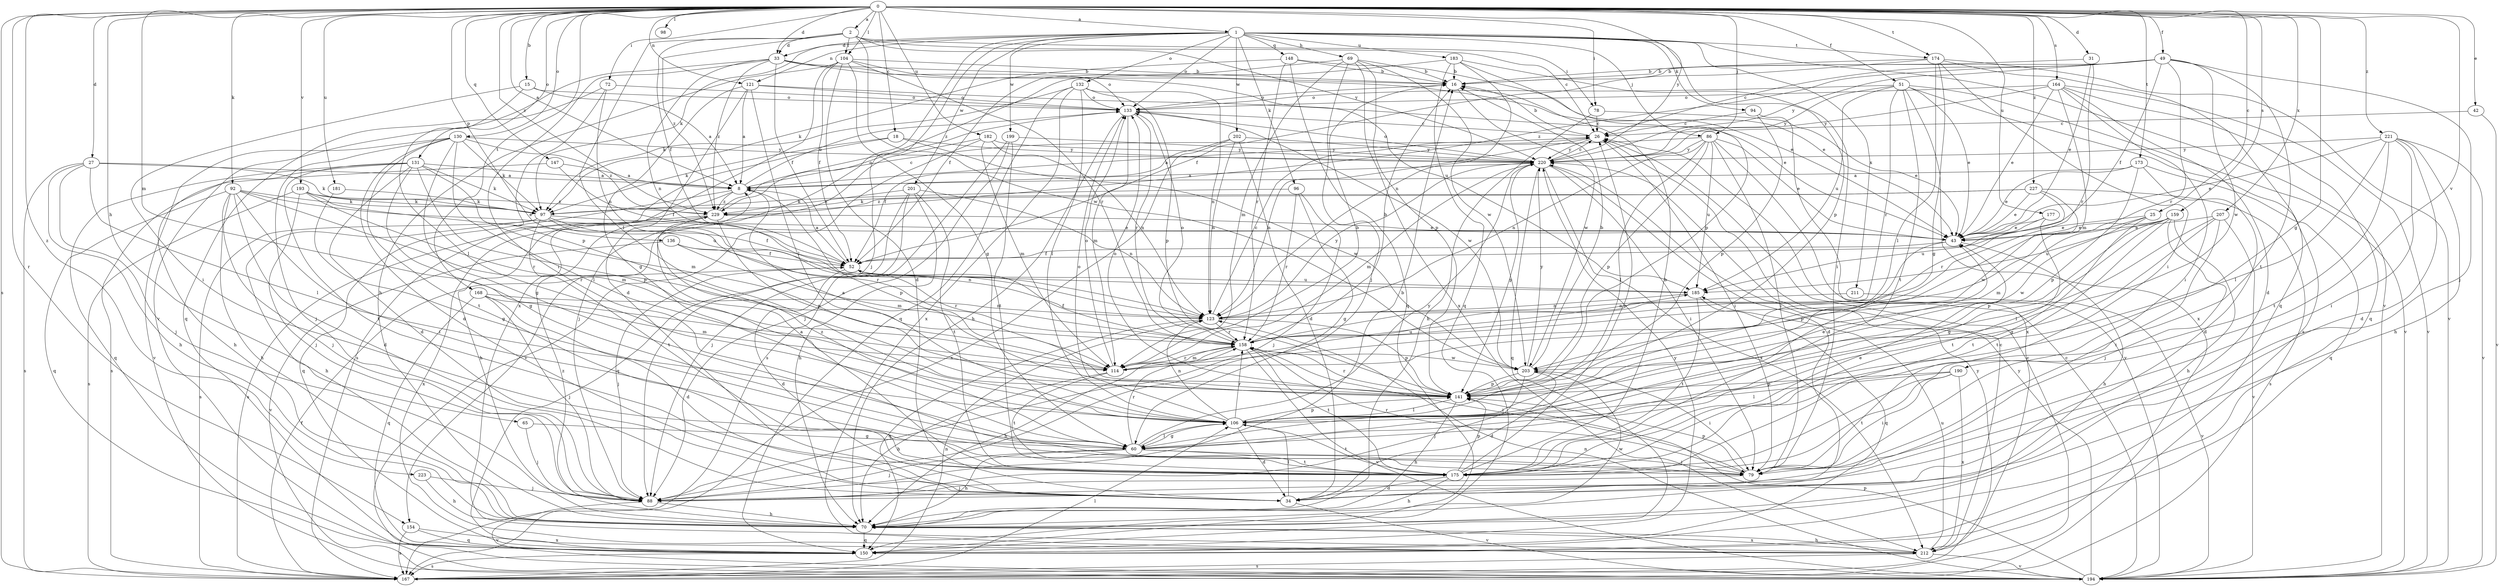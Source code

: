 strict digraph  {
0;
1;
2;
8;
15;
16;
18;
25;
26;
27;
31;
33;
34;
42;
43;
49;
51;
52;
60;
65;
69;
70;
72;
78;
79;
86;
88;
92;
94;
96;
97;
98;
104;
106;
114;
121;
123;
130;
131;
132;
133;
136;
141;
147;
148;
150;
154;
158;
159;
164;
167;
168;
173;
174;
175;
177;
181;
182;
183;
185;
190;
193;
194;
199;
201;
202;
203;
207;
211;
212;
220;
221;
223;
227;
229;
0 -> 1  [label=a];
0 -> 2  [label=a];
0 -> 8  [label=a];
0 -> 15  [label=b];
0 -> 18  [label=c];
0 -> 25  [label=c];
0 -> 27  [label=d];
0 -> 31  [label=d];
0 -> 33  [label=d];
0 -> 42  [label=e];
0 -> 49  [label=f];
0 -> 51  [label=f];
0 -> 60  [label=g];
0 -> 65  [label=h];
0 -> 72  [label=i];
0 -> 78  [label=i];
0 -> 86  [label=j];
0 -> 92  [label=k];
0 -> 98  [label=l];
0 -> 104  [label=l];
0 -> 114  [label=m];
0 -> 121  [label=n];
0 -> 130  [label=o];
0 -> 131  [label=o];
0 -> 136  [label=p];
0 -> 147  [label=q];
0 -> 154  [label=r];
0 -> 159  [label=s];
0 -> 164  [label=s];
0 -> 167  [label=s];
0 -> 168  [label=t];
0 -> 173  [label=t];
0 -> 174  [label=t];
0 -> 177  [label=u];
0 -> 181  [label=u];
0 -> 182  [label=u];
0 -> 190  [label=v];
0 -> 193  [label=v];
0 -> 207  [label=x];
0 -> 220  [label=y];
0 -> 221  [label=z];
0 -> 223  [label=z];
0 -> 227  [label=z];
0 -> 229  [label=z];
1 -> 33  [label=d];
1 -> 69  [label=h];
1 -> 86  [label=j];
1 -> 88  [label=j];
1 -> 94  [label=k];
1 -> 96  [label=k];
1 -> 97  [label=k];
1 -> 121  [label=n];
1 -> 132  [label=o];
1 -> 133  [label=o];
1 -> 141  [label=p];
1 -> 148  [label=q];
1 -> 154  [label=r];
1 -> 174  [label=t];
1 -> 183  [label=u];
1 -> 194  [label=v];
1 -> 199  [label=w];
1 -> 201  [label=w];
1 -> 202  [label=w];
1 -> 211  [label=x];
2 -> 26  [label=c];
2 -> 33  [label=d];
2 -> 52  [label=f];
2 -> 78  [label=i];
2 -> 104  [label=l];
2 -> 106  [label=l];
2 -> 203  [label=w];
2 -> 220  [label=y];
2 -> 229  [label=z];
8 -> 26  [label=c];
8 -> 70  [label=h];
8 -> 133  [label=o];
8 -> 141  [label=p];
8 -> 150  [label=q];
8 -> 229  [label=z];
15 -> 8  [label=a];
15 -> 79  [label=i];
15 -> 106  [label=l];
15 -> 133  [label=o];
16 -> 133  [label=o];
16 -> 203  [label=w];
18 -> 97  [label=k];
18 -> 167  [label=s];
18 -> 203  [label=w];
18 -> 220  [label=y];
25 -> 43  [label=e];
25 -> 114  [label=m];
25 -> 175  [label=t];
25 -> 203  [label=w];
26 -> 16  [label=b];
26 -> 79  [label=i];
26 -> 123  [label=n];
26 -> 220  [label=y];
27 -> 8  [label=a];
27 -> 70  [label=h];
27 -> 88  [label=j];
27 -> 97  [label=k];
27 -> 106  [label=l];
27 -> 167  [label=s];
31 -> 16  [label=b];
31 -> 43  [label=e];
31 -> 158  [label=r];
33 -> 16  [label=b];
33 -> 52  [label=f];
33 -> 79  [label=i];
33 -> 123  [label=n];
33 -> 133  [label=o];
33 -> 185  [label=u];
33 -> 194  [label=v];
33 -> 229  [label=z];
34 -> 106  [label=l];
34 -> 194  [label=v];
42 -> 26  [label=c];
42 -> 194  [label=v];
43 -> 52  [label=f];
43 -> 70  [label=h];
43 -> 141  [label=p];
49 -> 16  [label=b];
49 -> 26  [label=c];
49 -> 52  [label=f];
49 -> 88  [label=j];
49 -> 158  [label=r];
49 -> 175  [label=t];
49 -> 203  [label=w];
49 -> 220  [label=y];
49 -> 229  [label=z];
51 -> 43  [label=e];
51 -> 133  [label=o];
51 -> 158  [label=r];
51 -> 167  [label=s];
51 -> 175  [label=t];
51 -> 185  [label=u];
51 -> 194  [label=v];
51 -> 212  [label=x];
51 -> 220  [label=y];
52 -> 8  [label=a];
52 -> 34  [label=d];
52 -> 88  [label=j];
52 -> 158  [label=r];
52 -> 185  [label=u];
60 -> 70  [label=h];
60 -> 79  [label=i];
60 -> 88  [label=j];
60 -> 106  [label=l];
60 -> 158  [label=r];
60 -> 175  [label=t];
60 -> 220  [label=y];
60 -> 229  [label=z];
65 -> 60  [label=g];
65 -> 88  [label=j];
69 -> 16  [label=b];
69 -> 52  [label=f];
69 -> 88  [label=j];
69 -> 114  [label=m];
69 -> 141  [label=p];
69 -> 203  [label=w];
69 -> 212  [label=x];
70 -> 150  [label=q];
70 -> 203  [label=w];
70 -> 212  [label=x];
70 -> 229  [label=z];
72 -> 123  [label=n];
72 -> 133  [label=o];
72 -> 141  [label=p];
72 -> 150  [label=q];
78 -> 26  [label=c];
78 -> 43  [label=e];
78 -> 70  [label=h];
79 -> 88  [label=j];
79 -> 141  [label=p];
79 -> 158  [label=r];
86 -> 8  [label=a];
86 -> 43  [label=e];
86 -> 79  [label=i];
86 -> 106  [label=l];
86 -> 123  [label=n];
86 -> 141  [label=p];
86 -> 185  [label=u];
86 -> 194  [label=v];
86 -> 220  [label=y];
88 -> 16  [label=b];
88 -> 70  [label=h];
88 -> 194  [label=v];
92 -> 34  [label=d];
92 -> 43  [label=e];
92 -> 70  [label=h];
92 -> 79  [label=i];
92 -> 88  [label=j];
92 -> 97  [label=k];
92 -> 114  [label=m];
92 -> 150  [label=q];
94 -> 26  [label=c];
94 -> 141  [label=p];
94 -> 212  [label=x];
96 -> 60  [label=g];
96 -> 88  [label=j];
96 -> 97  [label=k];
96 -> 158  [label=r];
97 -> 43  [label=e];
97 -> 52  [label=f];
97 -> 70  [label=h];
97 -> 158  [label=r];
97 -> 167  [label=s];
97 -> 175  [label=t];
104 -> 16  [label=b];
104 -> 34  [label=d];
104 -> 43  [label=e];
104 -> 52  [label=f];
104 -> 60  [label=g];
104 -> 70  [label=h];
104 -> 158  [label=r];
104 -> 212  [label=x];
106 -> 34  [label=d];
106 -> 43  [label=e];
106 -> 60  [label=g];
106 -> 123  [label=n];
106 -> 133  [label=o];
106 -> 141  [label=p];
106 -> 158  [label=r];
106 -> 175  [label=t];
114 -> 16  [label=b];
114 -> 70  [label=h];
114 -> 133  [label=o];
114 -> 158  [label=r];
114 -> 175  [label=t];
114 -> 185  [label=u];
121 -> 8  [label=a];
121 -> 34  [label=d];
121 -> 43  [label=e];
121 -> 60  [label=g];
121 -> 106  [label=l];
121 -> 133  [label=o];
123 -> 26  [label=c];
123 -> 141  [label=p];
123 -> 150  [label=q];
123 -> 158  [label=r];
123 -> 220  [label=y];
130 -> 34  [label=d];
130 -> 60  [label=g];
130 -> 88  [label=j];
130 -> 97  [label=k];
130 -> 106  [label=l];
130 -> 175  [label=t];
130 -> 194  [label=v];
130 -> 220  [label=y];
130 -> 229  [label=z];
131 -> 8  [label=a];
131 -> 34  [label=d];
131 -> 60  [label=g];
131 -> 97  [label=k];
131 -> 114  [label=m];
131 -> 141  [label=p];
131 -> 150  [label=q];
131 -> 167  [label=s];
131 -> 175  [label=t];
132 -> 97  [label=k];
132 -> 106  [label=l];
132 -> 123  [label=n];
132 -> 133  [label=o];
132 -> 141  [label=p];
132 -> 150  [label=q];
132 -> 212  [label=x];
133 -> 26  [label=c];
133 -> 70  [label=h];
133 -> 114  [label=m];
133 -> 158  [label=r];
133 -> 203  [label=w];
136 -> 52  [label=f];
136 -> 114  [label=m];
136 -> 123  [label=n];
136 -> 194  [label=v];
141 -> 8  [label=a];
141 -> 70  [label=h];
141 -> 106  [label=l];
141 -> 133  [label=o];
141 -> 158  [label=r];
147 -> 8  [label=a];
147 -> 52  [label=f];
147 -> 70  [label=h];
148 -> 16  [label=b];
148 -> 43  [label=e];
148 -> 97  [label=k];
148 -> 150  [label=q];
148 -> 158  [label=r];
150 -> 167  [label=s];
150 -> 220  [label=y];
154 -> 150  [label=q];
154 -> 167  [label=s];
154 -> 212  [label=x];
158 -> 16  [label=b];
158 -> 52  [label=f];
158 -> 70  [label=h];
158 -> 79  [label=i];
158 -> 114  [label=m];
158 -> 133  [label=o];
158 -> 175  [label=t];
158 -> 194  [label=v];
158 -> 203  [label=w];
159 -> 43  [label=e];
159 -> 60  [label=g];
159 -> 70  [label=h];
159 -> 88  [label=j];
159 -> 141  [label=p];
159 -> 175  [label=t];
159 -> 185  [label=u];
164 -> 34  [label=d];
164 -> 43  [label=e];
164 -> 79  [label=i];
164 -> 114  [label=m];
164 -> 133  [label=o];
164 -> 150  [label=q];
164 -> 194  [label=v];
164 -> 220  [label=y];
167 -> 26  [label=c];
167 -> 52  [label=f];
167 -> 106  [label=l];
167 -> 123  [label=n];
167 -> 220  [label=y];
168 -> 34  [label=d];
168 -> 88  [label=j];
168 -> 114  [label=m];
168 -> 123  [label=n];
168 -> 150  [label=q];
173 -> 8  [label=a];
173 -> 34  [label=d];
173 -> 43  [label=e];
173 -> 141  [label=p];
173 -> 150  [label=q];
174 -> 16  [label=b];
174 -> 52  [label=f];
174 -> 60  [label=g];
174 -> 79  [label=i];
174 -> 106  [label=l];
174 -> 150  [label=q];
174 -> 194  [label=v];
175 -> 8  [label=a];
175 -> 16  [label=b];
175 -> 26  [label=c];
175 -> 34  [label=d];
175 -> 43  [label=e];
175 -> 70  [label=h];
175 -> 141  [label=p];
177 -> 43  [label=e];
177 -> 175  [label=t];
177 -> 185  [label=u];
181 -> 60  [label=g];
181 -> 97  [label=k];
182 -> 88  [label=j];
182 -> 114  [label=m];
182 -> 123  [label=n];
182 -> 194  [label=v];
182 -> 220  [label=y];
183 -> 16  [label=b];
183 -> 79  [label=i];
183 -> 123  [label=n];
183 -> 141  [label=p];
183 -> 150  [label=q];
183 -> 229  [label=z];
185 -> 123  [label=n];
185 -> 150  [label=q];
185 -> 175  [label=t];
190 -> 79  [label=i];
190 -> 106  [label=l];
190 -> 141  [label=p];
190 -> 175  [label=t];
190 -> 212  [label=x];
193 -> 88  [label=j];
193 -> 97  [label=k];
193 -> 158  [label=r];
193 -> 167  [label=s];
193 -> 185  [label=u];
193 -> 229  [label=z];
194 -> 26  [label=c];
194 -> 123  [label=n];
194 -> 141  [label=p];
194 -> 220  [label=y];
199 -> 88  [label=j];
199 -> 167  [label=s];
199 -> 175  [label=t];
199 -> 220  [label=y];
201 -> 70  [label=h];
201 -> 88  [label=j];
201 -> 123  [label=n];
201 -> 150  [label=q];
201 -> 175  [label=t];
201 -> 229  [label=z];
202 -> 34  [label=d];
202 -> 52  [label=f];
202 -> 123  [label=n];
202 -> 167  [label=s];
202 -> 220  [label=y];
203 -> 16  [label=b];
203 -> 34  [label=d];
203 -> 79  [label=i];
203 -> 88  [label=j];
203 -> 141  [label=p];
203 -> 220  [label=y];
207 -> 43  [label=e];
207 -> 60  [label=g];
207 -> 79  [label=i];
207 -> 106  [label=l];
207 -> 194  [label=v];
211 -> 123  [label=n];
211 -> 194  [label=v];
212 -> 26  [label=c];
212 -> 70  [label=h];
212 -> 167  [label=s];
212 -> 185  [label=u];
212 -> 194  [label=v];
220 -> 8  [label=a];
220 -> 26  [label=c];
220 -> 34  [label=d];
220 -> 79  [label=i];
220 -> 114  [label=m];
220 -> 133  [label=o];
220 -> 141  [label=p];
220 -> 150  [label=q];
220 -> 212  [label=x];
221 -> 34  [label=d];
221 -> 43  [label=e];
221 -> 70  [label=h];
221 -> 79  [label=i];
221 -> 106  [label=l];
221 -> 175  [label=t];
221 -> 194  [label=v];
221 -> 220  [label=y];
223 -> 70  [label=h];
223 -> 88  [label=j];
227 -> 43  [label=e];
227 -> 97  [label=k];
227 -> 158  [label=r];
227 -> 167  [label=s];
227 -> 203  [label=w];
227 -> 229  [label=z];
229 -> 43  [label=e];
229 -> 133  [label=o];
229 -> 141  [label=p];
229 -> 167  [label=s];
229 -> 212  [label=x];
}
